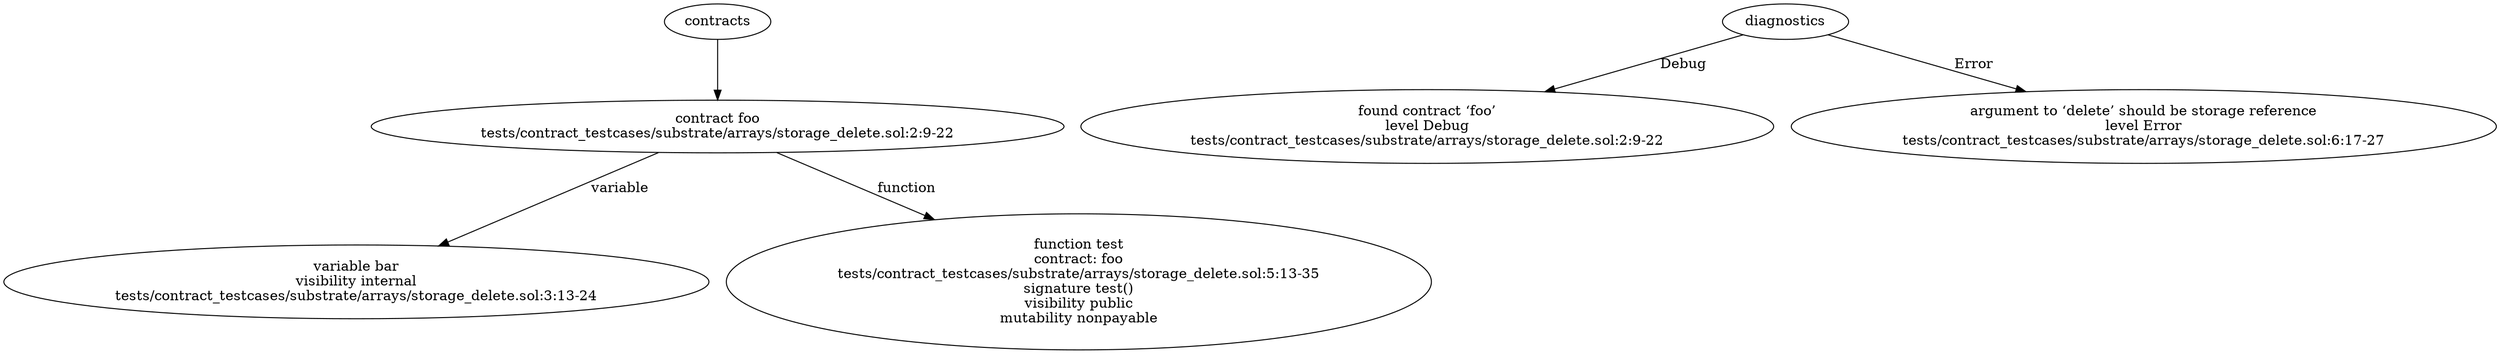 strict digraph "tests/contract_testcases/substrate/arrays/storage_delete.sol" {
	contract [label="contract foo\ntests/contract_testcases/substrate/arrays/storage_delete.sol:2:9-22"]
	var [label="variable bar\nvisibility internal\ntests/contract_testcases/substrate/arrays/storage_delete.sol:3:13-24"]
	test [label="function test\ncontract: foo\ntests/contract_testcases/substrate/arrays/storage_delete.sol:5:13-35\nsignature test()\nvisibility public\nmutability nonpayable"]
	diagnostic [label="found contract ‘foo’\nlevel Debug\ntests/contract_testcases/substrate/arrays/storage_delete.sol:2:9-22"]
	diagnostic_6 [label="argument to ‘delete’ should be storage reference\nlevel Error\ntests/contract_testcases/substrate/arrays/storage_delete.sol:6:17-27"]
	contracts -> contract
	contract -> var [label="variable"]
	contract -> test [label="function"]
	diagnostics -> diagnostic [label="Debug"]
	diagnostics -> diagnostic_6 [label="Error"]
}
